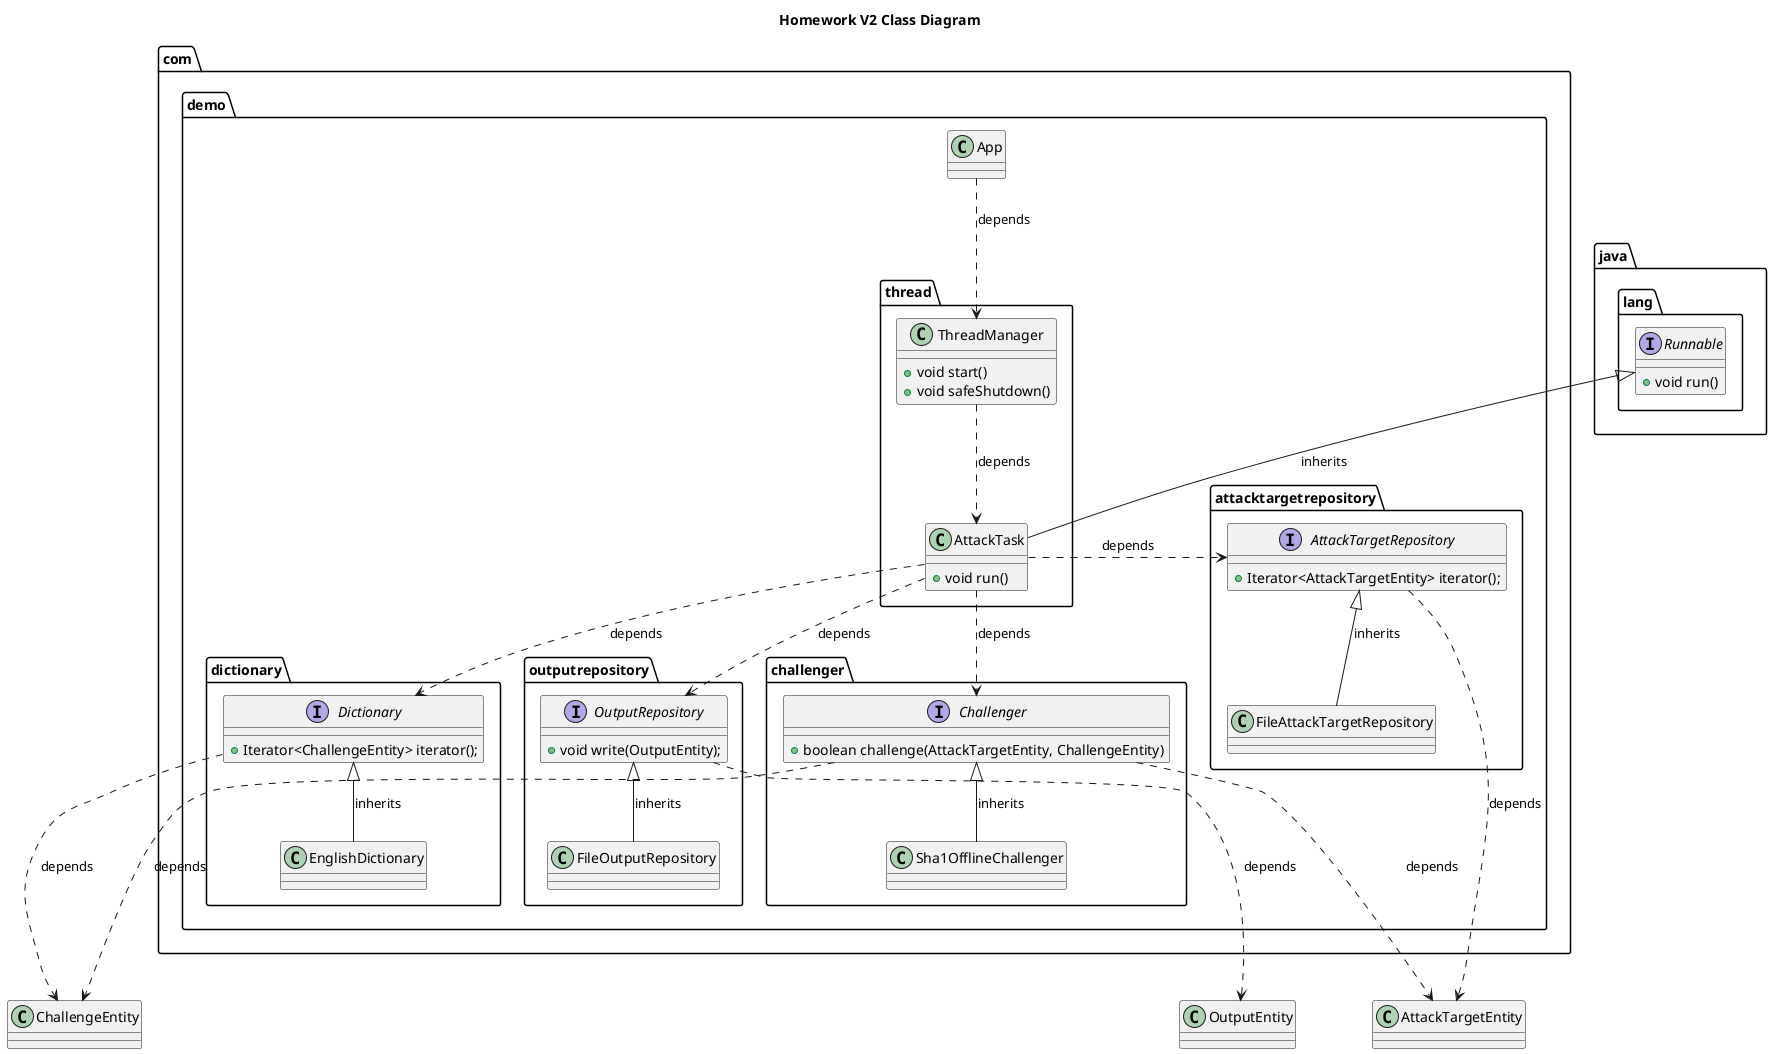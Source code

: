 @startuml
title Homework V2 Class Diagram

' challengers
interface com.demo.challenger.Challenger {
    + boolean challenge(AttackTargetEntity, ChallengeEntity)
}

' dictionaries
interface com.demo.dictionary.Dictionary {
    + Iterator<ChallengeEntity> iterator();
}

' targets
interface com.demo.attacktargetrepository.AttackTargetRepository {
    + Iterator<AttackTargetEntity> iterator();
}

' output repositories
interface com.demo.outputrepository.OutputRepository {
    + void write(OutputEntity);
}

' others
interface java.lang.Runnable {
    + void run()
}
class com.demo.thread.AttackTask {
    + void run()
}
class com.demo.thread.ThreadManager {
    + void start()
    + void safeShutdown()
}
class com.demo.App

' relationship
com.demo.App ..> com.demo.thread.ThreadManager: depends
com.demo.attacktargetrepository.AttackTargetRepository <|-- com.demo.attacktargetrepository.FileAttackTargetRepository: inherits
com.demo.challenger.Challenger <|-- com.demo.challenger.Sha1OfflineChallenger: inherits
com.demo.dictionary.Dictionary <|-- com.demo.dictionary.EnglishDictionary: inherits
com.demo.outputrepository.OutputRepository <|-- com.demo.outputrepository.FileOutputRepository: inherits
com.demo.thread.AttackTask .> com.demo.attacktargetrepository.AttackTargetRepository: depends
com.demo.thread.AttackTask ..> com.demo.challenger.Challenger: depends
com.demo.thread.AttackTask ..> com.demo.dictionary.Dictionary: depends
com.demo.thread.AttackTask ..> com.demo.outputrepository.OutputRepository: depends
com.demo.thread.ThreadManager ..> com.demo.thread.AttackTask: depends
java.lang.Runnable <|-- com.demo.thread.AttackTask: inherits
com.demo.challenger.Challenger ...> ChallengeEntity: depends
com.demo.challenger.Challenger ...> AttackTargetEntity: depends
com.demo.dictionary.Dictionary ...> ChallengeEntity: depends
com.demo.outputrepository.OutputRepository ...> OutputEntity: depends
com.demo.attacktargetrepository.AttackTargetRepository ...> AttackTargetEntity: depends

@enduml